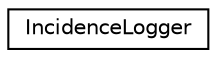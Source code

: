 digraph "Graphical Class Hierarchy"
{
  edge [fontname="Helvetica",fontsize="10",labelfontname="Helvetica",labelfontsize="10"];
  node [fontname="Helvetica",fontsize="10",shape=record];
  rankdir="LR";
  Node0 [label="IncidenceLogger",height=0.2,width=0.4,color="black", fillcolor="white", style="filled",URL="$class_incidence_logger.html"];
}
